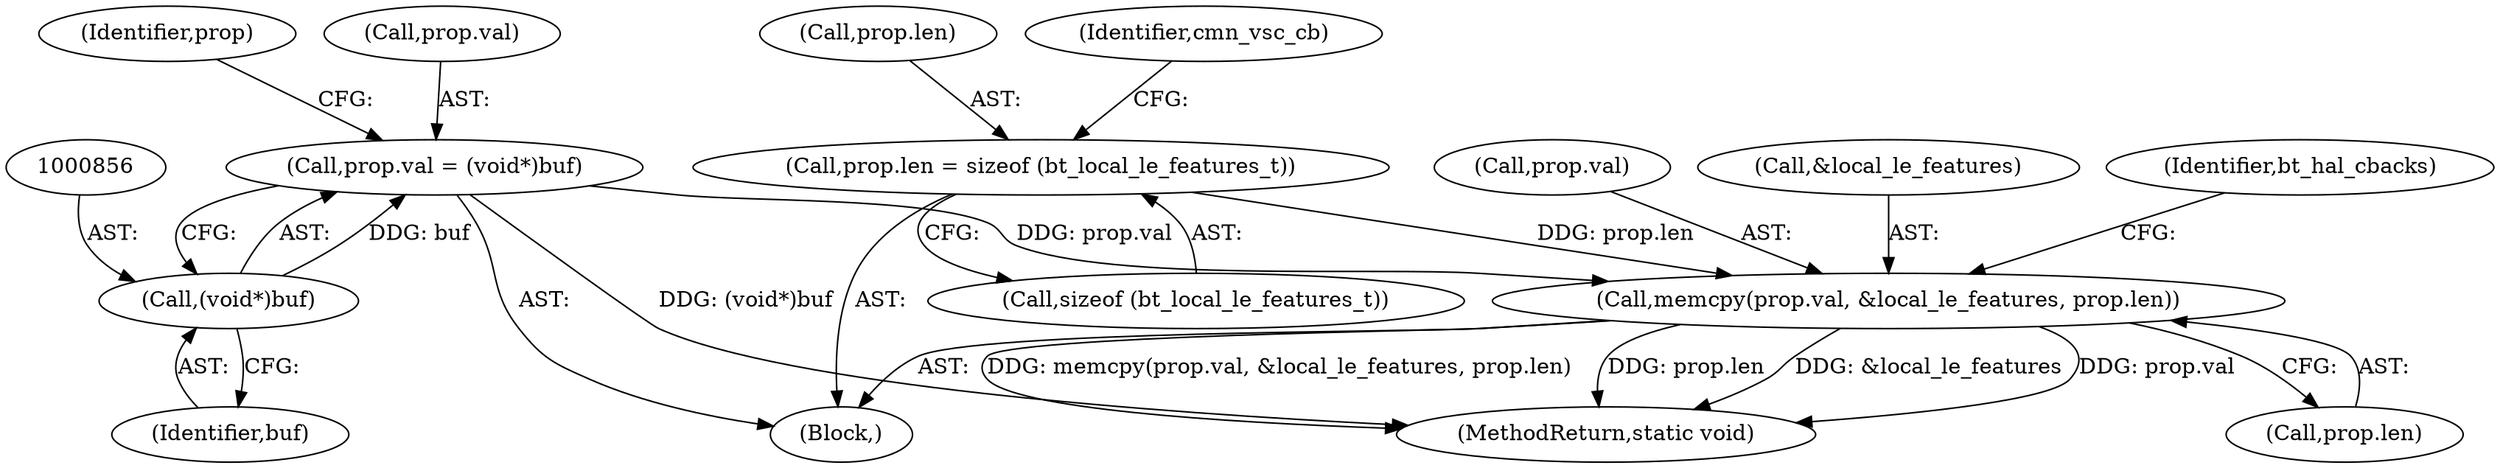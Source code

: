 digraph "0_Android_472271b153c5dc53c28beac55480a8d8434b2d5c_13@API" {
"1000964" [label="(Call,memcpy(prop.val, &local_le_features, prop.len))"];
"1000851" [label="(Call,prop.val = (void*)buf)"];
"1000855" [label="(Call,(void*)buf)"];
"1000872" [label="(Call,prop.len = sizeof (bt_local_le_features_t))"];
"1000965" [label="(Call,prop.val)"];
"1000841" [label="(Block,)"];
"1000860" [label="(Identifier,prop)"];
"1000873" [label="(Call,prop.len)"];
"1000876" [label="(Call,sizeof (bt_local_le_features_t))"];
"1000968" [label="(Call,&local_le_features)"];
"1000851" [label="(Call,prop.val = (void*)buf)"];
"1000855" [label="(Call,(void*)buf)"];
"1000964" [label="(Call,memcpy(prop.val, &local_le_features, prop.len))"];
"1000974" [label="(Identifier,bt_hal_cbacks)"];
"1000852" [label="(Call,prop.val)"];
"1000881" [label="(Identifier,cmn_vsc_cb)"];
"1000857" [label="(Identifier,buf)"];
"1001051" [label="(MethodReturn,static void)"];
"1000872" [label="(Call,prop.len = sizeof (bt_local_le_features_t))"];
"1000970" [label="(Call,prop.len)"];
"1000964" -> "1000841"  [label="AST: "];
"1000964" -> "1000970"  [label="CFG: "];
"1000965" -> "1000964"  [label="AST: "];
"1000968" -> "1000964"  [label="AST: "];
"1000970" -> "1000964"  [label="AST: "];
"1000974" -> "1000964"  [label="CFG: "];
"1000964" -> "1001051"  [label="DDG: prop.val"];
"1000964" -> "1001051"  [label="DDG: memcpy(prop.val, &local_le_features, prop.len)"];
"1000964" -> "1001051"  [label="DDG: prop.len"];
"1000964" -> "1001051"  [label="DDG: &local_le_features"];
"1000851" -> "1000964"  [label="DDG: prop.val"];
"1000872" -> "1000964"  [label="DDG: prop.len"];
"1000851" -> "1000841"  [label="AST: "];
"1000851" -> "1000855"  [label="CFG: "];
"1000852" -> "1000851"  [label="AST: "];
"1000855" -> "1000851"  [label="AST: "];
"1000860" -> "1000851"  [label="CFG: "];
"1000851" -> "1001051"  [label="DDG: (void*)buf"];
"1000855" -> "1000851"  [label="DDG: buf"];
"1000855" -> "1000857"  [label="CFG: "];
"1000856" -> "1000855"  [label="AST: "];
"1000857" -> "1000855"  [label="AST: "];
"1000872" -> "1000841"  [label="AST: "];
"1000872" -> "1000876"  [label="CFG: "];
"1000873" -> "1000872"  [label="AST: "];
"1000876" -> "1000872"  [label="AST: "];
"1000881" -> "1000872"  [label="CFG: "];
}

